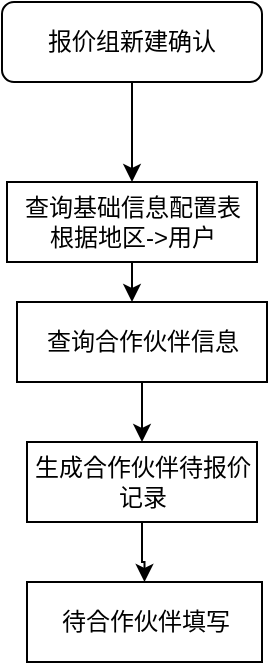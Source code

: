 <mxfile version="20.8.23" type="github">
  <diagram id="C5RBs43oDa-KdzZeNtuy" name="Page-1">
    <mxGraphModel dx="1195" dy="630" grid="1" gridSize="10" guides="1" tooltips="1" connect="1" arrows="1" fold="1" page="1" pageScale="1" pageWidth="827" pageHeight="1169" math="0" shadow="0">
      <root>
        <mxCell id="WIyWlLk6GJQsqaUBKTNV-0" />
        <mxCell id="WIyWlLk6GJQsqaUBKTNV-1" parent="WIyWlLk6GJQsqaUBKTNV-0" />
        <mxCell id="2IJxs5Urv_wKMsr-iPki-3" value="" style="edgeStyle=orthogonalEdgeStyle;rounded=0;orthogonalLoop=1;jettySize=auto;html=1;" edge="1" parent="WIyWlLk6GJQsqaUBKTNV-1" source="WIyWlLk6GJQsqaUBKTNV-3" target="2IJxs5Urv_wKMsr-iPki-1">
          <mxGeometry relative="1" as="geometry" />
        </mxCell>
        <mxCell id="WIyWlLk6GJQsqaUBKTNV-3" value="报价组新建确认" style="rounded=1;whiteSpace=wrap;html=1;fontSize=12;glass=0;strokeWidth=1;shadow=0;" parent="WIyWlLk6GJQsqaUBKTNV-1" vertex="1">
          <mxGeometry x="70" y="20" width="130" height="40" as="geometry" />
        </mxCell>
        <mxCell id="2IJxs5Urv_wKMsr-iPki-8" value="" style="edgeStyle=orthogonalEdgeStyle;rounded=0;orthogonalLoop=1;jettySize=auto;html=1;" edge="1" parent="WIyWlLk6GJQsqaUBKTNV-1" source="2IJxs5Urv_wKMsr-iPki-1">
          <mxGeometry relative="1" as="geometry">
            <mxPoint x="135" y="170" as="targetPoint" />
          </mxGeometry>
        </mxCell>
        <mxCell id="2IJxs5Urv_wKMsr-iPki-1" value="查询基础信息配置表&lt;br&gt;根据地区-&amp;gt;用户" style="rounded=0;whiteSpace=wrap;html=1;" vertex="1" parent="WIyWlLk6GJQsqaUBKTNV-1">
          <mxGeometry x="72.5" y="110" width="125" height="40" as="geometry" />
        </mxCell>
        <mxCell id="2IJxs5Urv_wKMsr-iPki-17" value="" style="edgeStyle=orthogonalEdgeStyle;rounded=0;orthogonalLoop=1;jettySize=auto;html=1;" edge="1" parent="WIyWlLk6GJQsqaUBKTNV-1" source="2IJxs5Urv_wKMsr-iPki-13" target="2IJxs5Urv_wKMsr-iPki-16">
          <mxGeometry relative="1" as="geometry" />
        </mxCell>
        <mxCell id="2IJxs5Urv_wKMsr-iPki-13" value="生成合作伙伴待报价记录" style="whiteSpace=wrap;html=1;rounded=0;" vertex="1" parent="WIyWlLk6GJQsqaUBKTNV-1">
          <mxGeometry x="82.5" y="240" width="115" height="40" as="geometry" />
        </mxCell>
        <mxCell id="2IJxs5Urv_wKMsr-iPki-16" value="待合作伙伴填写" style="whiteSpace=wrap;html=1;rounded=0;" vertex="1" parent="WIyWlLk6GJQsqaUBKTNV-1">
          <mxGeometry x="82.5" y="310" width="117.5" height="40" as="geometry" />
        </mxCell>
        <mxCell id="2IJxs5Urv_wKMsr-iPki-19" value="" style="edgeStyle=orthogonalEdgeStyle;rounded=0;orthogonalLoop=1;jettySize=auto;html=1;" edge="1" parent="WIyWlLk6GJQsqaUBKTNV-1" source="2IJxs5Urv_wKMsr-iPki-18" target="2IJxs5Urv_wKMsr-iPki-13">
          <mxGeometry relative="1" as="geometry" />
        </mxCell>
        <mxCell id="2IJxs5Urv_wKMsr-iPki-18" value="查询合作伙伴信息" style="rounded=0;whiteSpace=wrap;html=1;" vertex="1" parent="WIyWlLk6GJQsqaUBKTNV-1">
          <mxGeometry x="77.5" y="170" width="125" height="40" as="geometry" />
        </mxCell>
      </root>
    </mxGraphModel>
  </diagram>
</mxfile>

